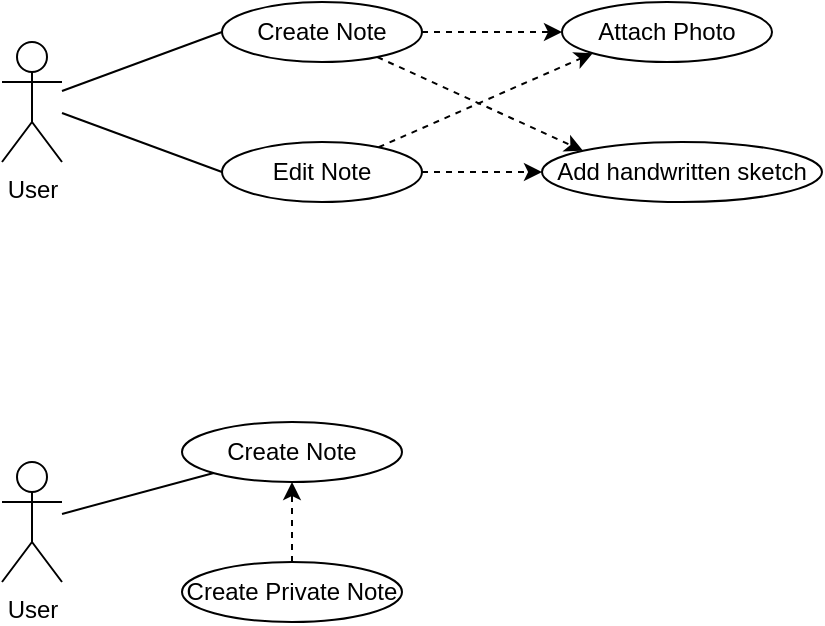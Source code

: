 <mxfile version="14.1.1" type="github">
  <diagram id="GIAdPq7uxsLHTISDpYCu" name="Page-1">
    <mxGraphModel dx="868" dy="482" grid="1" gridSize="10" guides="1" tooltips="1" connect="1" arrows="1" fold="1" page="1" pageScale="1" pageWidth="850" pageHeight="1100" math="0" shadow="0">
      <root>
        <mxCell id="0" />
        <mxCell id="1" parent="0" />
        <mxCell id="HG44vMQYZL6i5QNaDtSO-16" style="edgeStyle=none;rounded=0;orthogonalLoop=1;jettySize=auto;html=1;entryX=0;entryY=0.5;entryDx=0;entryDy=0;endArrow=none;endFill=0;" edge="1" parent="1" source="HG44vMQYZL6i5QNaDtSO-12" target="HG44vMQYZL6i5QNaDtSO-13">
          <mxGeometry relative="1" as="geometry" />
        </mxCell>
        <mxCell id="HG44vMQYZL6i5QNaDtSO-17" style="edgeStyle=none;rounded=0;orthogonalLoop=1;jettySize=auto;html=1;entryX=0;entryY=0.5;entryDx=0;entryDy=0;endArrow=none;endFill=0;" edge="1" parent="1" source="HG44vMQYZL6i5QNaDtSO-12" target="HG44vMQYZL6i5QNaDtSO-14">
          <mxGeometry relative="1" as="geometry" />
        </mxCell>
        <mxCell id="HG44vMQYZL6i5QNaDtSO-12" value="User" style="shape=umlActor;verticalLabelPosition=bottom;verticalAlign=top;html=1;" vertex="1" parent="1">
          <mxGeometry x="90" y="70" width="30" height="60" as="geometry" />
        </mxCell>
        <mxCell id="HG44vMQYZL6i5QNaDtSO-23" style="edgeStyle=none;rounded=0;orthogonalLoop=1;jettySize=auto;html=1;entryX=0;entryY=0;entryDx=0;entryDy=0;dashed=1;" edge="1" parent="1" source="HG44vMQYZL6i5QNaDtSO-13" target="HG44vMQYZL6i5QNaDtSO-20">
          <mxGeometry relative="1" as="geometry" />
        </mxCell>
        <mxCell id="HG44vMQYZL6i5QNaDtSO-27" style="edgeStyle=none;rounded=0;orthogonalLoop=1;jettySize=auto;html=1;dashed=1;startArrow=none;startFill=0;endArrow=classic;endFill=1;" edge="1" parent="1" source="HG44vMQYZL6i5QNaDtSO-13" target="HG44vMQYZL6i5QNaDtSO-18">
          <mxGeometry relative="1" as="geometry" />
        </mxCell>
        <mxCell id="HG44vMQYZL6i5QNaDtSO-13" value="Create Note" style="ellipse;whiteSpace=wrap;html=1;" vertex="1" parent="1">
          <mxGeometry x="200" y="50" width="100" height="30" as="geometry" />
        </mxCell>
        <mxCell id="HG44vMQYZL6i5QNaDtSO-21" style="edgeStyle=none;rounded=0;orthogonalLoop=1;jettySize=auto;html=1;dashed=1;" edge="1" parent="1" source="HG44vMQYZL6i5QNaDtSO-14" target="HG44vMQYZL6i5QNaDtSO-20">
          <mxGeometry relative="1" as="geometry" />
        </mxCell>
        <mxCell id="HG44vMQYZL6i5QNaDtSO-22" style="edgeStyle=none;rounded=0;orthogonalLoop=1;jettySize=auto;html=1;entryX=0;entryY=1;entryDx=0;entryDy=0;dashed=1;" edge="1" parent="1" source="HG44vMQYZL6i5QNaDtSO-14" target="HG44vMQYZL6i5QNaDtSO-18">
          <mxGeometry relative="1" as="geometry" />
        </mxCell>
        <mxCell id="HG44vMQYZL6i5QNaDtSO-14" value="Edit Note" style="ellipse;whiteSpace=wrap;html=1;" vertex="1" parent="1">
          <mxGeometry x="200" y="120" width="100" height="30" as="geometry" />
        </mxCell>
        <mxCell id="HG44vMQYZL6i5QNaDtSO-18" value="Attach Photo" style="ellipse;whiteSpace=wrap;html=1;" vertex="1" parent="1">
          <mxGeometry x="370" y="50" width="105" height="30" as="geometry" />
        </mxCell>
        <mxCell id="HG44vMQYZL6i5QNaDtSO-20" value="Add handwritten sketch" style="ellipse;whiteSpace=wrap;html=1;" vertex="1" parent="1">
          <mxGeometry x="360" y="120" width="140" height="30" as="geometry" />
        </mxCell>
        <mxCell id="HG44vMQYZL6i5QNaDtSO-32" style="edgeStyle=none;rounded=0;orthogonalLoop=1;jettySize=auto;html=1;startArrow=none;startFill=0;endArrow=none;endFill=0;" edge="1" parent="1" source="HG44vMQYZL6i5QNaDtSO-28" target="HG44vMQYZL6i5QNaDtSO-29">
          <mxGeometry relative="1" as="geometry" />
        </mxCell>
        <mxCell id="HG44vMQYZL6i5QNaDtSO-28" value="User" style="shape=umlActor;verticalLabelPosition=bottom;verticalAlign=top;html=1;" vertex="1" parent="1">
          <mxGeometry x="90" y="280" width="30" height="60" as="geometry" />
        </mxCell>
        <mxCell id="HG44vMQYZL6i5QNaDtSO-29" value="Create Note" style="ellipse;whiteSpace=wrap;html=1;" vertex="1" parent="1">
          <mxGeometry x="180" y="260" width="110" height="30" as="geometry" />
        </mxCell>
        <mxCell id="HG44vMQYZL6i5QNaDtSO-31" style="edgeStyle=none;rounded=0;orthogonalLoop=1;jettySize=auto;html=1;dashed=1;startArrow=none;startFill=0;endArrow=classic;endFill=1;" edge="1" parent="1" source="HG44vMQYZL6i5QNaDtSO-30" target="HG44vMQYZL6i5QNaDtSO-29">
          <mxGeometry relative="1" as="geometry" />
        </mxCell>
        <mxCell id="HG44vMQYZL6i5QNaDtSO-30" value="Create Private Note" style="ellipse;whiteSpace=wrap;html=1;" vertex="1" parent="1">
          <mxGeometry x="180" y="330" width="110" height="30" as="geometry" />
        </mxCell>
      </root>
    </mxGraphModel>
  </diagram>
</mxfile>
